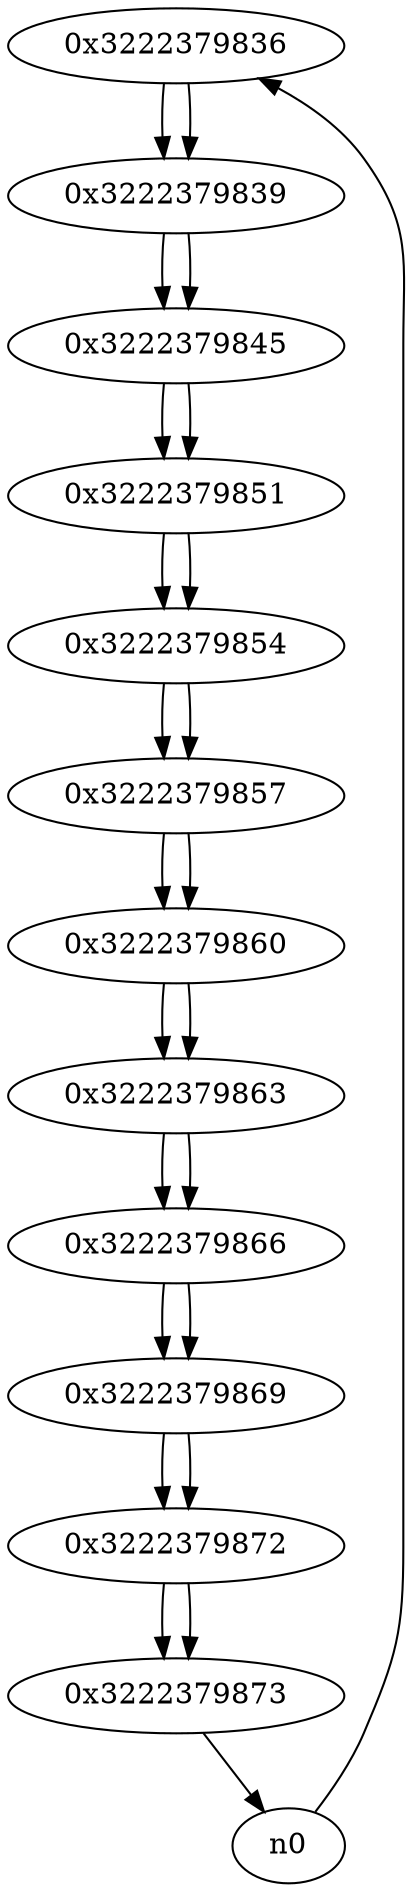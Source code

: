 digraph G{
/* nodes */
  n1 [label="0x3222379836"]
  n2 [label="0x3222379839"]
  n3 [label="0x3222379845"]
  n4 [label="0x3222379851"]
  n5 [label="0x3222379854"]
  n6 [label="0x3222379857"]
  n7 [label="0x3222379860"]
  n8 [label="0x3222379863"]
  n9 [label="0x3222379866"]
  n10 [label="0x3222379869"]
  n11 [label="0x3222379872"]
  n12 [label="0x3222379873"]
/* edges */
n1 -> n2;
n0 -> n1;
n2 -> n3;
n1 -> n2;
n3 -> n4;
n2 -> n3;
n4 -> n5;
n3 -> n4;
n5 -> n6;
n4 -> n5;
n6 -> n7;
n5 -> n6;
n7 -> n8;
n6 -> n7;
n8 -> n9;
n7 -> n8;
n9 -> n10;
n8 -> n9;
n10 -> n11;
n9 -> n10;
n11 -> n12;
n10 -> n11;
n12 -> n0;
n11 -> n12;
}
